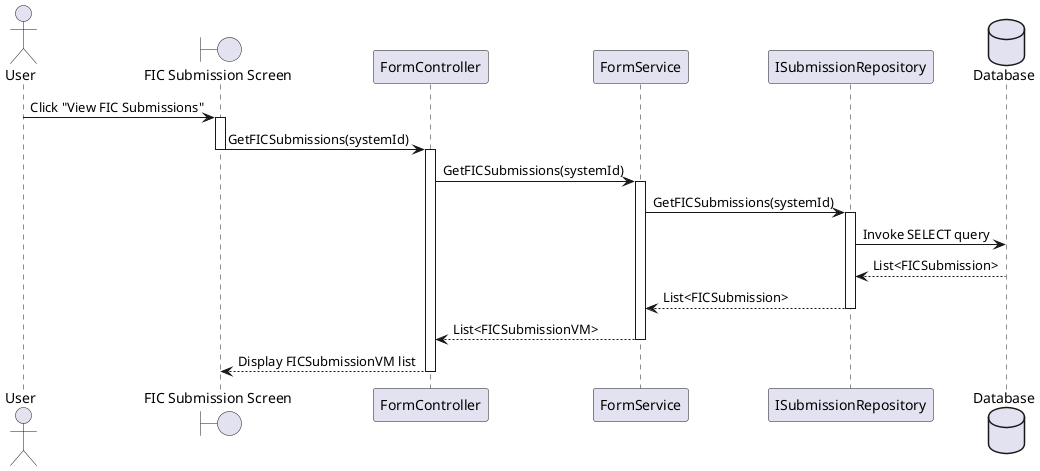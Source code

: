 @startuml
actor "User" as Admin
boundary "FIC Submission Screen" as Screen
participant "FormController" as Controller
participant "FormService" as Service
participant "ISubmissionRepository" as Repo
database "Database" as DB

Admin -> Screen : Click "View FIC Submissions"
activate Screen
Screen -> Controller : GetFICSubmissions(systemId)
deactivate Screen
activate Controller

Controller -> Service : GetFICSubmissions(systemId)
activate Service

Service -> Repo : GetFICSubmissions(systemId)
activate Repo
Repo -> DB : Invoke SELECT query
DB --> Repo : List<FICSubmission>
Repo --> Service : List<FICSubmission>
deactivate Repo

Service --> Controller : List<FICSubmissionVM>
deactivate Service

Controller --> Screen : Display FICSubmissionVM list
deactivate Controller
@enduml
